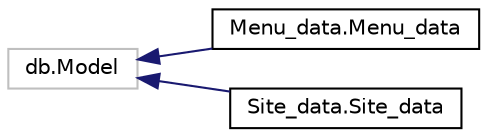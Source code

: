digraph "Graphical Class Hierarchy"
{
 // LATEX_PDF_SIZE
  edge [fontname="Helvetica",fontsize="10",labelfontname="Helvetica",labelfontsize="10"];
  node [fontname="Helvetica",fontsize="10",shape=record];
  rankdir="LR";
  Node0 [label="db.Model",height=0.2,width=0.4,color="grey75", fillcolor="white", style="filled",tooltip=" "];
  Node0 -> Node1 [dir="back",color="midnightblue",fontsize="10",style="solid",fontname="Helvetica"];
  Node1 [label="Menu_data.Menu_data",height=0.2,width=0.4,color="black", fillcolor="white", style="filled",URL="$class_menu__data_1_1_menu__data.html",tooltip=" "];
  Node0 -> Node2 [dir="back",color="midnightblue",fontsize="10",style="solid",fontname="Helvetica"];
  Node2 [label="Site_data.Site_data",height=0.2,width=0.4,color="black", fillcolor="white", style="filled",URL="$class_site__data_1_1_site__data.html",tooltip=" "];
}
